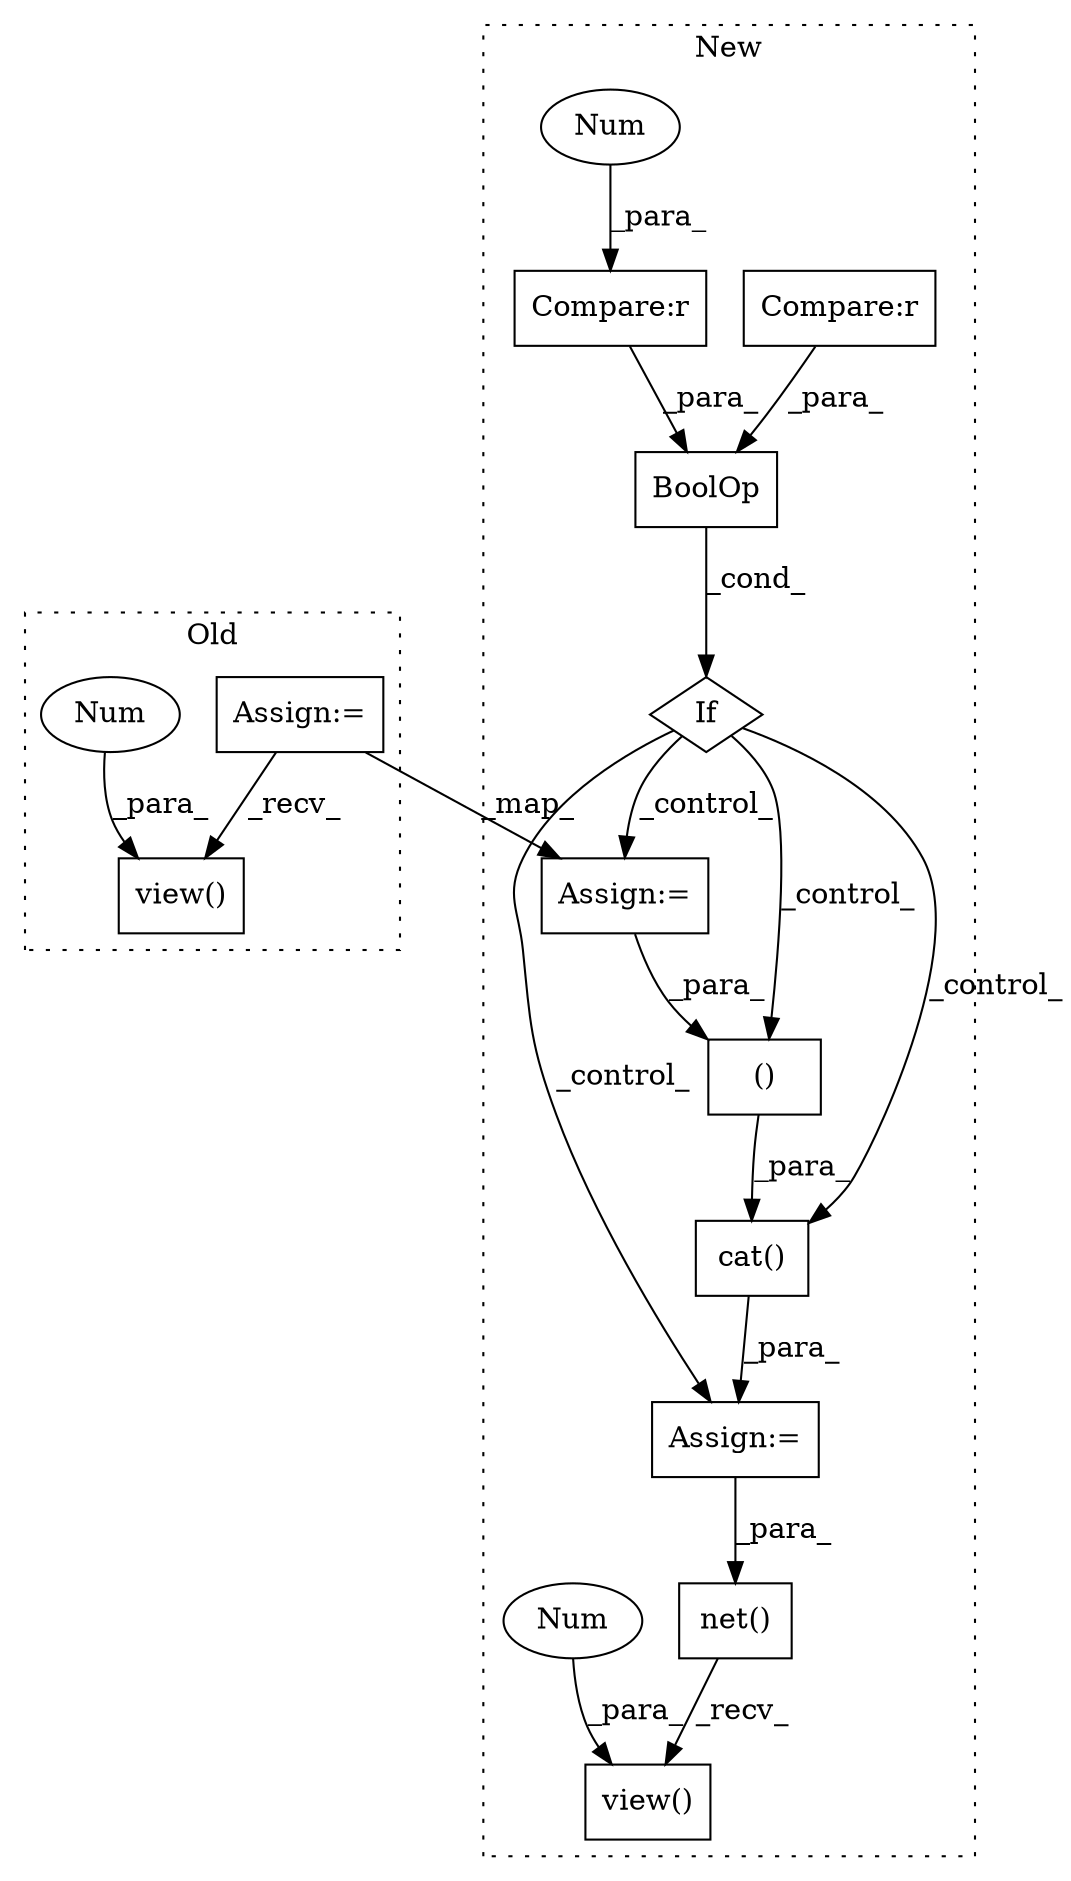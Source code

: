 digraph G {
subgraph cluster0 {
1 [label="view()" a="75" s="5593,5608" l="7,1" shape="box"];
11 [label="Num" a="76" s="5606" l="2" shape="ellipse"];
15 [label="Assign:=" a="68" s="5564" l="3" shape="box"];
label = "Old";
style="dotted";
}
subgraph cluster1 {
2 [label="BoolOp" a="72" s="12068" l="40" shape="box"];
3 [label="If" a="96" s="12065,12108" l="3,14" shape="diamond"];
4 [label="()" a="54" s="12224" l="3" shape="box"];
5 [label="Compare:r" a="40" s="12068" l="17" shape="box"];
6 [label="Compare:r" a="40" s="12090" l="18" shape="box"];
7 [label="net()" a="75" s="12295,12305" l="9,1" shape="box"];
8 [label="view()" a="75" s="12337,12352" l="7,1" shape="box"];
9 [label="cat()" a="75" s="12207,12228" l="10,8" shape="box"];
10 [label="Num" a="76" s="12084" l="1" shape="ellipse"];
12 [label="Num" a="76" s="12350" l="2" shape="ellipse"];
13 [label="Assign:=" a="68" s="12204" l="3" shape="box"];
14 [label="Assign:=" a="68" s="12128" l="3" shape="box"];
label = "New";
style="dotted";
}
2 -> 3 [label="_cond_"];
3 -> 13 [label="_control_"];
3 -> 9 [label="_control_"];
3 -> 14 [label="_control_"];
3 -> 4 [label="_control_"];
4 -> 9 [label="_para_"];
5 -> 2 [label="_para_"];
6 -> 2 [label="_para_"];
7 -> 8 [label="_recv_"];
9 -> 13 [label="_para_"];
10 -> 5 [label="_para_"];
11 -> 1 [label="_para_"];
12 -> 8 [label="_para_"];
13 -> 7 [label="_para_"];
14 -> 4 [label="_para_"];
15 -> 1 [label="_recv_"];
15 -> 14 [label="_map_"];
}